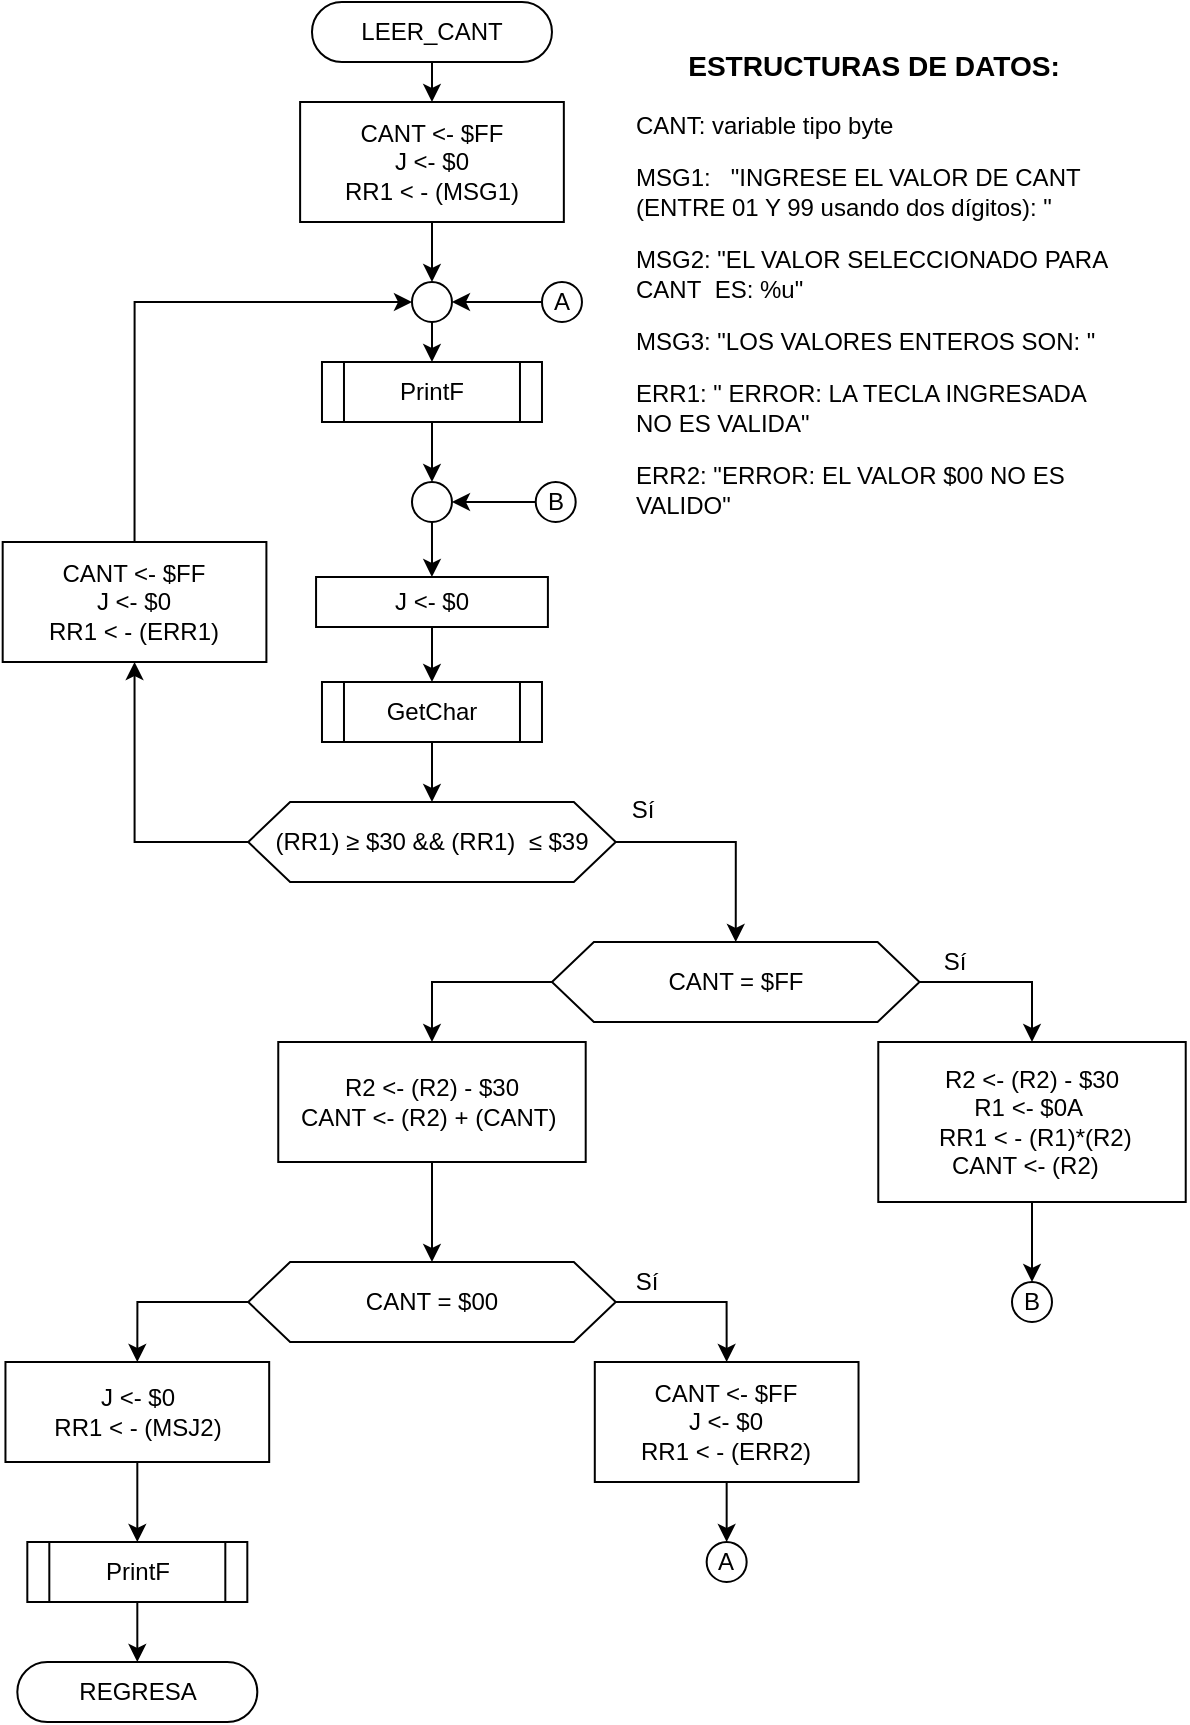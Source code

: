 <mxfile version="13.1.3" type="device"><diagram id="C5RBs43oDa-KdzZeNtuy" name="Page-1"><mxGraphModel dx="484" dy="482" grid="1" gridSize="10" guides="1" tooltips="1" connect="1" arrows="1" fold="1" page="1" pageScale="1" pageWidth="827" pageHeight="1169" math="0" shadow="0"><root><mxCell id="WIyWlLk6GJQsqaUBKTNV-0"/><mxCell id="WIyWlLk6GJQsqaUBKTNV-1" parent="WIyWlLk6GJQsqaUBKTNV-0"/><mxCell id="C8DjBD5L1Sw2ZCqSiCmR-1" style="edgeStyle=orthogonalEdgeStyle;rounded=0;orthogonalLoop=1;jettySize=auto;html=1;exitX=0.5;exitY=1;exitDx=0;exitDy=0;entryX=0.5;entryY=0;entryDx=0;entryDy=0;" parent="WIyWlLk6GJQsqaUBKTNV-1" source="C8DjBD5L1Sw2ZCqSiCmR-2" target="C8DjBD5L1Sw2ZCqSiCmR-3" edge="1"><mxGeometry relative="1" as="geometry"/></mxCell><mxCell id="C8DjBD5L1Sw2ZCqSiCmR-2" value="LEER_CANT" style="rounded=1;whiteSpace=wrap;html=1;fontSize=12;glass=0;strokeWidth=1;shadow=0;arcSize=50;" parent="WIyWlLk6GJQsqaUBKTNV-1" vertex="1"><mxGeometry x="189.99" y="200" width="120" height="30" as="geometry"/></mxCell><mxCell id="C8DjBD5L1Sw2ZCqSiCmR-40" style="edgeStyle=orthogonalEdgeStyle;rounded=0;orthogonalLoop=1;jettySize=auto;html=1;exitX=0.5;exitY=1;exitDx=0;exitDy=0;entryX=0.5;entryY=0;entryDx=0;entryDy=0;" parent="WIyWlLk6GJQsqaUBKTNV-1" source="C8DjBD5L1Sw2ZCqSiCmR-3" target="C8DjBD5L1Sw2ZCqSiCmR-37" edge="1"><mxGeometry relative="1" as="geometry"/></mxCell><mxCell id="C8DjBD5L1Sw2ZCqSiCmR-3" value="CANT &amp;lt;- $FF&lt;br&gt;J &amp;lt;- $0&lt;br&gt;RR1 &amp;lt; - (MSG1)" style="rounded=0;whiteSpace=wrap;html=1;" parent="WIyWlLk6GJQsqaUBKTNV-1" vertex="1"><mxGeometry x="184.06" y="250" width="131.86" height="60" as="geometry"/></mxCell><mxCell id="C8DjBD5L1Sw2ZCqSiCmR-16" style="edgeStyle=orthogonalEdgeStyle;rounded=0;orthogonalLoop=1;jettySize=auto;html=1;exitX=0.5;exitY=1;exitDx=0;exitDy=0;entryX=0.5;entryY=0;entryDx=0;entryDy=0;" parent="WIyWlLk6GJQsqaUBKTNV-1" source="C8DjBD5L1Sw2ZCqSiCmR-4" target="C8DjBD5L1Sw2ZCqSiCmR-8" edge="1"><mxGeometry relative="1" as="geometry"><mxPoint x="249.99" y="590" as="targetPoint"/></mxGeometry></mxCell><mxCell id="C8DjBD5L1Sw2ZCqSiCmR-4" value="GetChar" style="shape=process;whiteSpace=wrap;html=1;backgroundOutline=1;" parent="WIyWlLk6GJQsqaUBKTNV-1" vertex="1"><mxGeometry x="194.99" y="540" width="110" height="30" as="geometry"/></mxCell><mxCell id="C8DjBD5L1Sw2ZCqSiCmR-6" value="&lt;h3 style=&quot;text-align: center&quot;&gt;ESTRUCTURAS DE DATOS:&lt;/h3&gt;&lt;p&gt;CANT: variable tipo byte&lt;/p&gt;&lt;p&gt;MSG1:&amp;nbsp; &amp;nbsp;&quot;INGRESE EL VALOR DE CANT (ENTRE 01 Y 99 usando dos dígitos): &quot;&lt;/p&gt;&lt;p&gt;MSG2: &quot;EL VALOR SELECCIONADO PARA CANT&amp;nbsp; ES: %u&quot;&lt;/p&gt;&lt;p&gt;MSG3: &quot;LOS VALORES ENTEROS SON: &quot;&lt;/p&gt;&lt;p&gt;ERR1: &quot; ERROR: LA TECLA INGRESADA NO ES VALIDA&quot;&lt;/p&gt;&lt;p&gt;ERR2: &quot;ERROR: EL VALOR $00 NO ES VALIDO&quot;&lt;/p&gt;" style="text;html=1;strokeColor=none;fillColor=none;align=left;verticalAlign=middle;whiteSpace=wrap;rounded=0;" parent="WIyWlLk6GJQsqaUBKTNV-1" vertex="1"><mxGeometry x="350" y="210" width="240" height="260" as="geometry"/></mxCell><mxCell id="yqjeJVMV2LvRDVDV8UGG-1" style="edgeStyle=orthogonalEdgeStyle;rounded=0;orthogonalLoop=1;jettySize=auto;html=1;exitX=0.5;exitY=1;exitDx=0;exitDy=0;entryX=0.5;entryY=0;entryDx=0;entryDy=0;" parent="WIyWlLk6GJQsqaUBKTNV-1" source="C8DjBD5L1Sw2ZCqSiCmR-7" target="C8DjBD5L1Sw2ZCqSiCmR-18" edge="1"><mxGeometry relative="1" as="geometry"/></mxCell><mxCell id="C8DjBD5L1Sw2ZCqSiCmR-7" value="PrintF" style="shape=process;whiteSpace=wrap;html=1;backgroundOutline=1;" parent="WIyWlLk6GJQsqaUBKTNV-1" vertex="1"><mxGeometry x="194.99" y="380" width="110" height="30" as="geometry"/></mxCell><mxCell id="C8DjBD5L1Sw2ZCqSiCmR-26" style="edgeStyle=orthogonalEdgeStyle;rounded=0;orthogonalLoop=1;jettySize=auto;html=1;exitX=1;exitY=0.5;exitDx=0;exitDy=0;entryX=0.5;entryY=0;entryDx=0;entryDy=0;" parent="WIyWlLk6GJQsqaUBKTNV-1" source="C8DjBD5L1Sw2ZCqSiCmR-8" target="C8DjBD5L1Sw2ZCqSiCmR-25" edge="1"><mxGeometry relative="1" as="geometry"/></mxCell><mxCell id="C8DjBD5L1Sw2ZCqSiCmR-41" style="edgeStyle=orthogonalEdgeStyle;rounded=0;orthogonalLoop=1;jettySize=auto;html=1;exitX=0;exitY=0.5;exitDx=0;exitDy=0;entryX=0.5;entryY=1;entryDx=0;entryDy=0;" parent="WIyWlLk6GJQsqaUBKTNV-1" source="C8DjBD5L1Sw2ZCqSiCmR-8" target="C8DjBD5L1Sw2ZCqSiCmR-42" edge="1"><mxGeometry relative="1" as="geometry"><mxPoint x="120" y="620" as="targetPoint"/></mxGeometry></mxCell><mxCell id="C8DjBD5L1Sw2ZCqSiCmR-8" value="(RR1)&amp;nbsp;≥ $30 &amp;amp;&amp;amp; (RR1)&amp;nbsp;&lt;span&gt;&#9;&lt;/span&gt;≤ $39" style="shape=hexagon;perimeter=hexagonPerimeter2;whiteSpace=wrap;html=1;size=0.114;" parent="WIyWlLk6GJQsqaUBKTNV-1" vertex="1"><mxGeometry x="158.11" y="600" width="183.76" height="40" as="geometry"/></mxCell><mxCell id="yqjeJVMV2LvRDVDV8UGG-3" style="edgeStyle=orthogonalEdgeStyle;rounded=0;orthogonalLoop=1;jettySize=auto;html=1;exitX=0.5;exitY=1;exitDx=0;exitDy=0;entryX=0.5;entryY=0;entryDx=0;entryDy=0;" parent="WIyWlLk6GJQsqaUBKTNV-1" source="C8DjBD5L1Sw2ZCqSiCmR-11" target="C8DjBD5L1Sw2ZCqSiCmR-4" edge="1"><mxGeometry relative="1" as="geometry"/></mxCell><mxCell id="C8DjBD5L1Sw2ZCqSiCmR-11" value="J &amp;lt;- $0" style="rounded=0;whiteSpace=wrap;html=1;" parent="WIyWlLk6GJQsqaUBKTNV-1" vertex="1"><mxGeometry x="192.03" y="487.5" width="115.92" height="25" as="geometry"/></mxCell><mxCell id="yqjeJVMV2LvRDVDV8UGG-2" style="edgeStyle=orthogonalEdgeStyle;rounded=0;orthogonalLoop=1;jettySize=auto;html=1;exitX=0.5;exitY=1;exitDx=0;exitDy=0;" parent="WIyWlLk6GJQsqaUBKTNV-1" source="C8DjBD5L1Sw2ZCqSiCmR-18" target="C8DjBD5L1Sw2ZCqSiCmR-11" edge="1"><mxGeometry relative="1" as="geometry"/></mxCell><mxCell id="C8DjBD5L1Sw2ZCqSiCmR-18" value="" style="ellipse;whiteSpace=wrap;html=1;aspect=fixed;" parent="WIyWlLk6GJQsqaUBKTNV-1" vertex="1"><mxGeometry x="239.99" y="440" width="20" height="20" as="geometry"/></mxCell><mxCell id="C8DjBD5L1Sw2ZCqSiCmR-27" style="edgeStyle=orthogonalEdgeStyle;rounded=0;orthogonalLoop=1;jettySize=auto;html=1;exitX=1;exitY=0.5;exitDx=0;exitDy=0;entryX=0.5;entryY=0;entryDx=0;entryDy=0;" parent="WIyWlLk6GJQsqaUBKTNV-1" source="C8DjBD5L1Sw2ZCqSiCmR-25" target="voBcrt7Wm4dGMD5fgp-3-0" edge="1"><mxGeometry relative="1" as="geometry"><mxPoint x="535.93" y="720" as="targetPoint"/></mxGeometry></mxCell><mxCell id="C8DjBD5L1Sw2ZCqSiCmR-60" style="edgeStyle=orthogonalEdgeStyle;rounded=0;orthogonalLoop=1;jettySize=auto;html=1;exitX=0;exitY=0.5;exitDx=0;exitDy=0;entryX=0.5;entryY=0;entryDx=0;entryDy=0;" parent="WIyWlLk6GJQsqaUBKTNV-1" source="C8DjBD5L1Sw2ZCqSiCmR-25" target="C8DjBD5L1Sw2ZCqSiCmR-59" edge="1"><mxGeometry relative="1" as="geometry"/></mxCell><mxCell id="C8DjBD5L1Sw2ZCqSiCmR-25" value="CANT = $FF" style="shape=hexagon;perimeter=hexagonPerimeter2;whiteSpace=wrap;html=1;size=0.114;" parent="WIyWlLk6GJQsqaUBKTNV-1" vertex="1"><mxGeometry x="309.99" y="670" width="183.76" height="40" as="geometry"/></mxCell><mxCell id="C8DjBD5L1Sw2ZCqSiCmR-31" style="edgeStyle=orthogonalEdgeStyle;rounded=0;orthogonalLoop=1;jettySize=auto;html=1;exitX=0;exitY=0.5;exitDx=0;exitDy=0;entryX=1;entryY=0.5;entryDx=0;entryDy=0;" parent="WIyWlLk6GJQsqaUBKTNV-1" source="C8DjBD5L1Sw2ZCqSiCmR-28" target="C8DjBD5L1Sw2ZCqSiCmR-18" edge="1"><mxGeometry relative="1" as="geometry"/></mxCell><mxCell id="C8DjBD5L1Sw2ZCqSiCmR-28" value="B" style="ellipse;whiteSpace=wrap;html=1;aspect=fixed;" parent="WIyWlLk6GJQsqaUBKTNV-1" vertex="1"><mxGeometry x="301.85" y="440" width="20" height="20" as="geometry"/></mxCell><mxCell id="C8DjBD5L1Sw2ZCqSiCmR-30" value="B" style="ellipse;whiteSpace=wrap;html=1;aspect=fixed;" parent="WIyWlLk6GJQsqaUBKTNV-1" vertex="1"><mxGeometry x="540.0" y="840" width="20" height="20" as="geometry"/></mxCell><mxCell id="C8DjBD5L1Sw2ZCqSiCmR-55" style="edgeStyle=orthogonalEdgeStyle;rounded=0;orthogonalLoop=1;jettySize=auto;html=1;exitX=1;exitY=0.5;exitDx=0;exitDy=0;entryX=0.5;entryY=0;entryDx=0;entryDy=0;" parent="WIyWlLk6GJQsqaUBKTNV-1" source="C8DjBD5L1Sw2ZCqSiCmR-35" target="C8DjBD5L1Sw2ZCqSiCmR-46" edge="1"><mxGeometry relative="1" as="geometry"/></mxCell><mxCell id="C8DjBD5L1Sw2ZCqSiCmR-64" style="edgeStyle=orthogonalEdgeStyle;rounded=0;orthogonalLoop=1;jettySize=auto;html=1;exitX=0;exitY=0.5;exitDx=0;exitDy=0;entryX=0.5;entryY=0;entryDx=0;entryDy=0;" parent="WIyWlLk6GJQsqaUBKTNV-1" source="C8DjBD5L1Sw2ZCqSiCmR-35" target="C8DjBD5L1Sw2ZCqSiCmR-63" edge="1"><mxGeometry relative="1" as="geometry"/></mxCell><mxCell id="C8DjBD5L1Sw2ZCqSiCmR-35" value="CANT = $00" style="shape=hexagon;perimeter=hexagonPerimeter2;whiteSpace=wrap;html=1;size=0.114;" parent="WIyWlLk6GJQsqaUBKTNV-1" vertex="1"><mxGeometry x="158.11" y="830" width="183.76" height="40" as="geometry"/></mxCell><mxCell id="C8DjBD5L1Sw2ZCqSiCmR-39" style="edgeStyle=orthogonalEdgeStyle;rounded=0;orthogonalLoop=1;jettySize=auto;html=1;exitX=0.5;exitY=1;exitDx=0;exitDy=0;entryX=0.5;entryY=0;entryDx=0;entryDy=0;" parent="WIyWlLk6GJQsqaUBKTNV-1" source="C8DjBD5L1Sw2ZCqSiCmR-37" target="C8DjBD5L1Sw2ZCqSiCmR-7" edge="1"><mxGeometry relative="1" as="geometry"/></mxCell><mxCell id="C8DjBD5L1Sw2ZCqSiCmR-37" value="" style="ellipse;whiteSpace=wrap;html=1;aspect=fixed;" parent="WIyWlLk6GJQsqaUBKTNV-1" vertex="1"><mxGeometry x="239.99" y="340" width="20" height="20" as="geometry"/></mxCell><mxCell id="C8DjBD5L1Sw2ZCqSiCmR-43" style="edgeStyle=orthogonalEdgeStyle;rounded=0;orthogonalLoop=1;jettySize=auto;html=1;exitX=0.5;exitY=0;exitDx=0;exitDy=0;entryX=0;entryY=0.5;entryDx=0;entryDy=0;" parent="WIyWlLk6GJQsqaUBKTNV-1" source="C8DjBD5L1Sw2ZCqSiCmR-42" target="C8DjBD5L1Sw2ZCqSiCmR-37" edge="1"><mxGeometry relative="1" as="geometry"/></mxCell><mxCell id="C8DjBD5L1Sw2ZCqSiCmR-42" value="CANT &amp;lt;- $FF&lt;br&gt;J &amp;lt;- $0&lt;br&gt;RR1 &amp;lt; - (ERR1)" style="rounded=0;whiteSpace=wrap;html=1;" parent="WIyWlLk6GJQsqaUBKTNV-1" vertex="1"><mxGeometry x="35.34" y="470" width="131.86" height="60" as="geometry"/></mxCell><mxCell id="C8DjBD5L1Sw2ZCqSiCmR-56" style="edgeStyle=orthogonalEdgeStyle;rounded=0;orthogonalLoop=1;jettySize=auto;html=1;exitX=0.5;exitY=1;exitDx=0;exitDy=0;entryX=0.5;entryY=0;entryDx=0;entryDy=0;" parent="WIyWlLk6GJQsqaUBKTNV-1" source="C8DjBD5L1Sw2ZCqSiCmR-46" target="C8DjBD5L1Sw2ZCqSiCmR-52" edge="1"><mxGeometry relative="1" as="geometry"/></mxCell><mxCell id="C8DjBD5L1Sw2ZCqSiCmR-46" value="CANT &amp;lt;- $FF&lt;br&gt;J &amp;lt;- $0&lt;br&gt;RR1 &amp;lt; - (ERR2)" style="rounded=0;whiteSpace=wrap;html=1;" parent="WIyWlLk6GJQsqaUBKTNV-1" vertex="1"><mxGeometry x="331.4" y="880" width="131.86" height="60" as="geometry"/></mxCell><mxCell id="C8DjBD5L1Sw2ZCqSiCmR-49" style="edgeStyle=orthogonalEdgeStyle;rounded=0;orthogonalLoop=1;jettySize=auto;html=1;exitX=0;exitY=0.5;exitDx=0;exitDy=0;entryX=1;entryY=0.5;entryDx=0;entryDy=0;" parent="WIyWlLk6GJQsqaUBKTNV-1" source="C8DjBD5L1Sw2ZCqSiCmR-50" edge="1"><mxGeometry relative="1" as="geometry"><mxPoint x="259.99" y="350" as="targetPoint"/></mxGeometry></mxCell><mxCell id="C8DjBD5L1Sw2ZCqSiCmR-50" value="A" style="ellipse;whiteSpace=wrap;html=1;aspect=fixed;" parent="WIyWlLk6GJQsqaUBKTNV-1" vertex="1"><mxGeometry x="304.99" y="340" width="20" height="20" as="geometry"/></mxCell><mxCell id="C8DjBD5L1Sw2ZCqSiCmR-52" value="A" style="ellipse;whiteSpace=wrap;html=1;aspect=fixed;align=center;" parent="WIyWlLk6GJQsqaUBKTNV-1" vertex="1"><mxGeometry x="387.33" y="970" width="20" height="20" as="geometry"/></mxCell><mxCell id="C8DjBD5L1Sw2ZCqSiCmR-53" value="Sí" style="text;html=1;align=center;verticalAlign=middle;resizable=0;points=[];autosize=1;" parent="WIyWlLk6GJQsqaUBKTNV-1" vertex="1"><mxGeometry x="340" y="594" width="30" height="20" as="geometry"/></mxCell><mxCell id="C8DjBD5L1Sw2ZCqSiCmR-54" value="Sí" style="text;html=1;align=center;verticalAlign=middle;resizable=0;points=[];autosize=1;" parent="WIyWlLk6GJQsqaUBKTNV-1" vertex="1"><mxGeometry x="495.93" y="670" width="30" height="20" as="geometry"/></mxCell><mxCell id="C8DjBD5L1Sw2ZCqSiCmR-61" style="edgeStyle=orthogonalEdgeStyle;rounded=0;orthogonalLoop=1;jettySize=auto;html=1;exitX=0.5;exitY=1;exitDx=0;exitDy=0;entryX=0.5;entryY=0;entryDx=0;entryDy=0;" parent="WIyWlLk6GJQsqaUBKTNV-1" source="C8DjBD5L1Sw2ZCqSiCmR-59" target="C8DjBD5L1Sw2ZCqSiCmR-35" edge="1"><mxGeometry relative="1" as="geometry"/></mxCell><mxCell id="C8DjBD5L1Sw2ZCqSiCmR-59" value="R2 &amp;lt;- (R2) - $30&lt;br&gt;CANT &amp;lt;- (R2) + (CANT)&amp;nbsp;" style="rounded=0;whiteSpace=wrap;html=1;" parent="WIyWlLk6GJQsqaUBKTNV-1" vertex="1"><mxGeometry x="173.13" y="720" width="153.72" height="60" as="geometry"/></mxCell><mxCell id="C8DjBD5L1Sw2ZCqSiCmR-62" value="Sí" style="text;html=1;align=center;verticalAlign=middle;resizable=0;points=[];autosize=1;" parent="WIyWlLk6GJQsqaUBKTNV-1" vertex="1"><mxGeometry x="341.87" y="830" width="30" height="20" as="geometry"/></mxCell><mxCell id="C8DjBD5L1Sw2ZCqSiCmR-67" style="edgeStyle=orthogonalEdgeStyle;rounded=0;orthogonalLoop=1;jettySize=auto;html=1;exitX=0.5;exitY=1;exitDx=0;exitDy=0;" parent="WIyWlLk6GJQsqaUBKTNV-1" source="C8DjBD5L1Sw2ZCqSiCmR-63" target="C8DjBD5L1Sw2ZCqSiCmR-66" edge="1"><mxGeometry relative="1" as="geometry"/></mxCell><mxCell id="C8DjBD5L1Sw2ZCqSiCmR-63" value="J &amp;lt;- $0&lt;br&gt;RR1 &amp;lt; - (MSJ2)" style="rounded=0;whiteSpace=wrap;html=1;" parent="WIyWlLk6GJQsqaUBKTNV-1" vertex="1"><mxGeometry x="36.73" y="880" width="131.86" height="50" as="geometry"/></mxCell><mxCell id="C8DjBD5L1Sw2ZCqSiCmR-70" style="edgeStyle=orthogonalEdgeStyle;rounded=0;orthogonalLoop=1;jettySize=auto;html=1;exitX=0.5;exitY=1;exitDx=0;exitDy=0;entryX=0.5;entryY=0;entryDx=0;entryDy=0;" parent="WIyWlLk6GJQsqaUBKTNV-1" source="C8DjBD5L1Sw2ZCqSiCmR-66" target="C8DjBD5L1Sw2ZCqSiCmR-69" edge="1"><mxGeometry relative="1" as="geometry"/></mxCell><mxCell id="C8DjBD5L1Sw2ZCqSiCmR-66" value="PrintF" style="shape=process;whiteSpace=wrap;html=1;backgroundOutline=1;" parent="WIyWlLk6GJQsqaUBKTNV-1" vertex="1"><mxGeometry x="47.66" y="970" width="110" height="30" as="geometry"/></mxCell><mxCell id="C8DjBD5L1Sw2ZCqSiCmR-69" value="REGRESA" style="rounded=1;whiteSpace=wrap;html=1;fontSize=12;glass=0;strokeWidth=1;shadow=0;arcSize=50;" parent="WIyWlLk6GJQsqaUBKTNV-1" vertex="1"><mxGeometry x="42.66" y="1030" width="120" height="30" as="geometry"/></mxCell><mxCell id="voBcrt7Wm4dGMD5fgp-3-1" style="edgeStyle=orthogonalEdgeStyle;rounded=0;orthogonalLoop=1;jettySize=auto;html=1;exitX=0.5;exitY=1;exitDx=0;exitDy=0;entryX=0.5;entryY=0;entryDx=0;entryDy=0;" edge="1" parent="WIyWlLk6GJQsqaUBKTNV-1" source="voBcrt7Wm4dGMD5fgp-3-0" target="C8DjBD5L1Sw2ZCqSiCmR-30"><mxGeometry relative="1" as="geometry"/></mxCell><mxCell id="voBcrt7Wm4dGMD5fgp-3-0" value="R2 &amp;lt;- (R2) - $30&lt;br&gt;R1 &amp;lt;- $0A&amp;nbsp;&lt;br&gt;&amp;nbsp;RR1 &amp;lt; - (R1)*(R2)&lt;br&gt;CANT &amp;lt;- (R2)&amp;nbsp;&amp;nbsp;" style="rounded=0;whiteSpace=wrap;html=1;" vertex="1" parent="WIyWlLk6GJQsqaUBKTNV-1"><mxGeometry x="473.14" y="720" width="153.72" height="80" as="geometry"/></mxCell></root></mxGraphModel></diagram></mxfile>